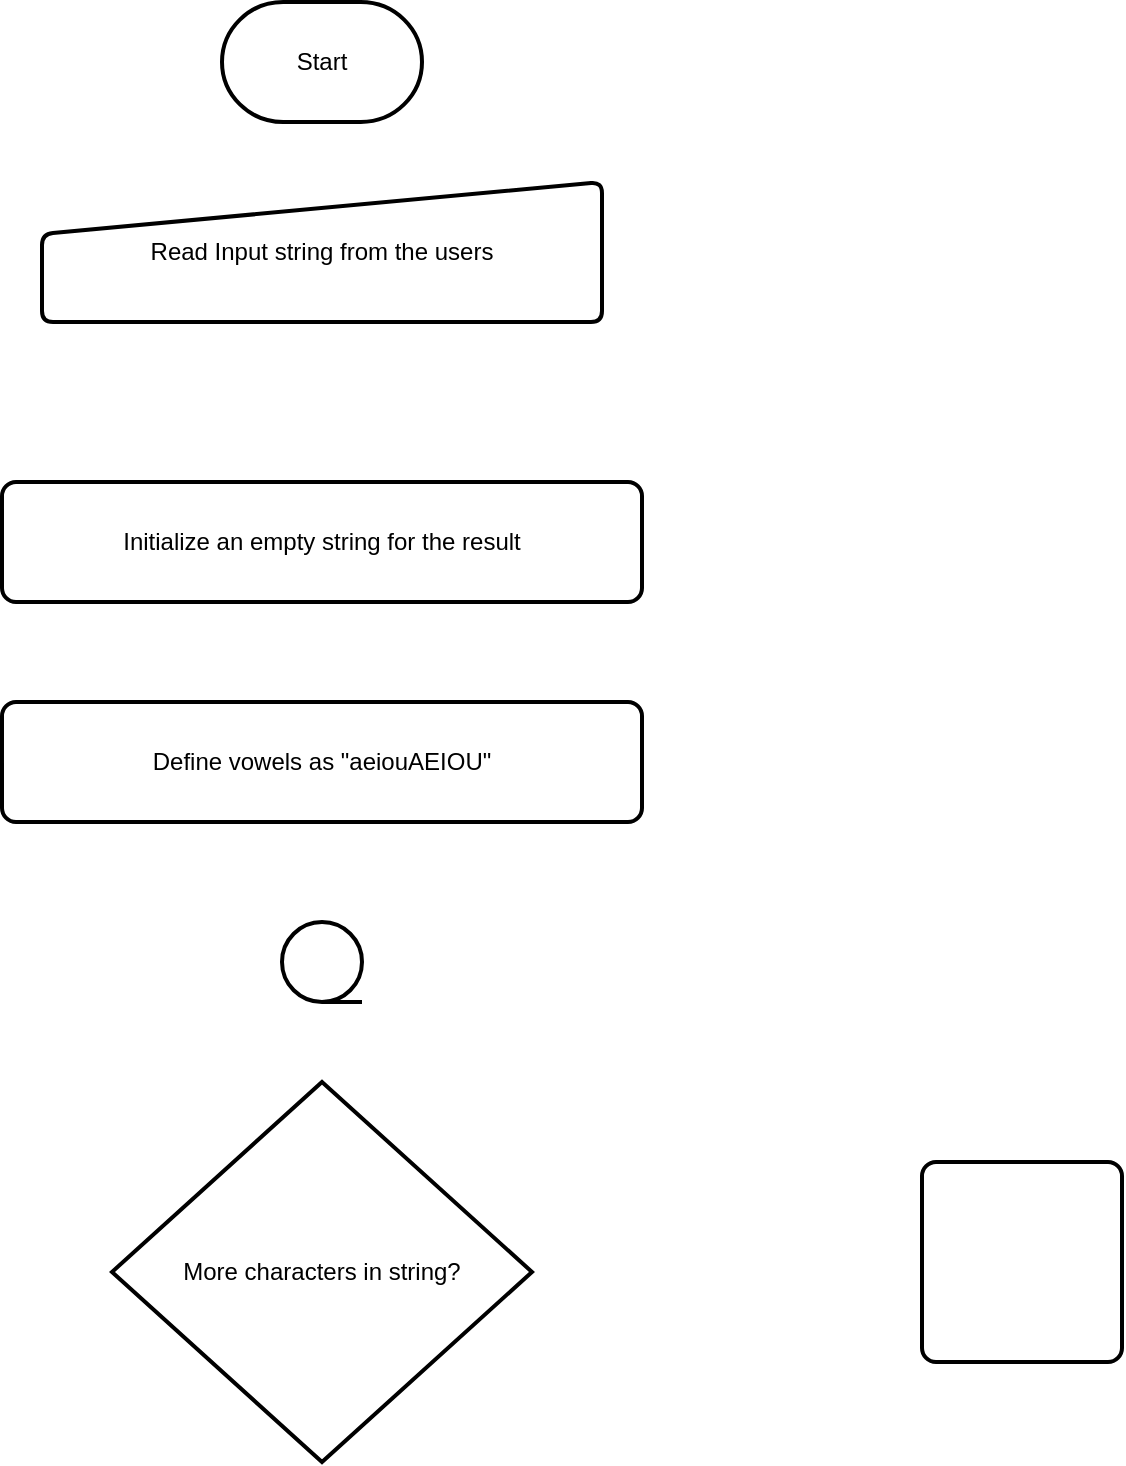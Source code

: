 <mxfile>
    <diagram id="5PylreBl531wYM0FcolN" name="Page-1">
        <mxGraphModel dx="1748" dy="682" grid="1" gridSize="10" guides="1" tooltips="1" connect="1" arrows="1" fold="1" page="1" pageScale="1" pageWidth="827" pageHeight="1169" math="0" shadow="0">
            <root>
                <mxCell id="0"/>
                <mxCell id="1" parent="0"/>
                <mxCell id="2" value="Start" style="strokeWidth=2;html=1;shape=mxgraph.flowchart.terminator;whiteSpace=wrap;" vertex="1" parent="1">
                    <mxGeometry x="120" y="40" width="100" height="60" as="geometry"/>
                </mxCell>
                <mxCell id="3" value="Read Input string from the users" style="html=1;strokeWidth=2;shape=manualInput;whiteSpace=wrap;rounded=1;size=26;arcSize=11;" vertex="1" parent="1">
                    <mxGeometry x="30" y="130" width="280" height="70" as="geometry"/>
                </mxCell>
                <mxCell id="4" value="Initialize an empty string for the result" style="rounded=1;whiteSpace=wrap;html=1;absoluteArcSize=1;arcSize=14;strokeWidth=2;" vertex="1" parent="1">
                    <mxGeometry x="10" y="280" width="320" height="60" as="geometry"/>
                </mxCell>
                <mxCell id="5" value="Define vowels as &quot;aeiouAEIOU&quot;" style="rounded=1;whiteSpace=wrap;html=1;absoluteArcSize=1;arcSize=14;strokeWidth=2;" vertex="1" parent="1">
                    <mxGeometry x="10" y="390" width="320" height="60" as="geometry"/>
                </mxCell>
                <mxCell id="6" value="" style="strokeWidth=2;html=1;shape=mxgraph.flowchart.sequential_data;whiteSpace=wrap;" vertex="1" parent="1">
                    <mxGeometry x="150" y="500" width="40" height="40" as="geometry"/>
                </mxCell>
                <mxCell id="7" value="More characters in string?" style="strokeWidth=2;html=1;shape=mxgraph.flowchart.decision;whiteSpace=wrap;" vertex="1" parent="1">
                    <mxGeometry x="65" y="580" width="210" height="190" as="geometry"/>
                </mxCell>
                <mxCell id="8" value="" style="rounded=1;whiteSpace=wrap;html=1;absoluteArcSize=1;arcSize=14;strokeWidth=2;" vertex="1" parent="1">
                    <mxGeometry x="470" y="620" width="100" height="100" as="geometry"/>
                </mxCell>
            </root>
        </mxGraphModel>
    </diagram>
</mxfile>